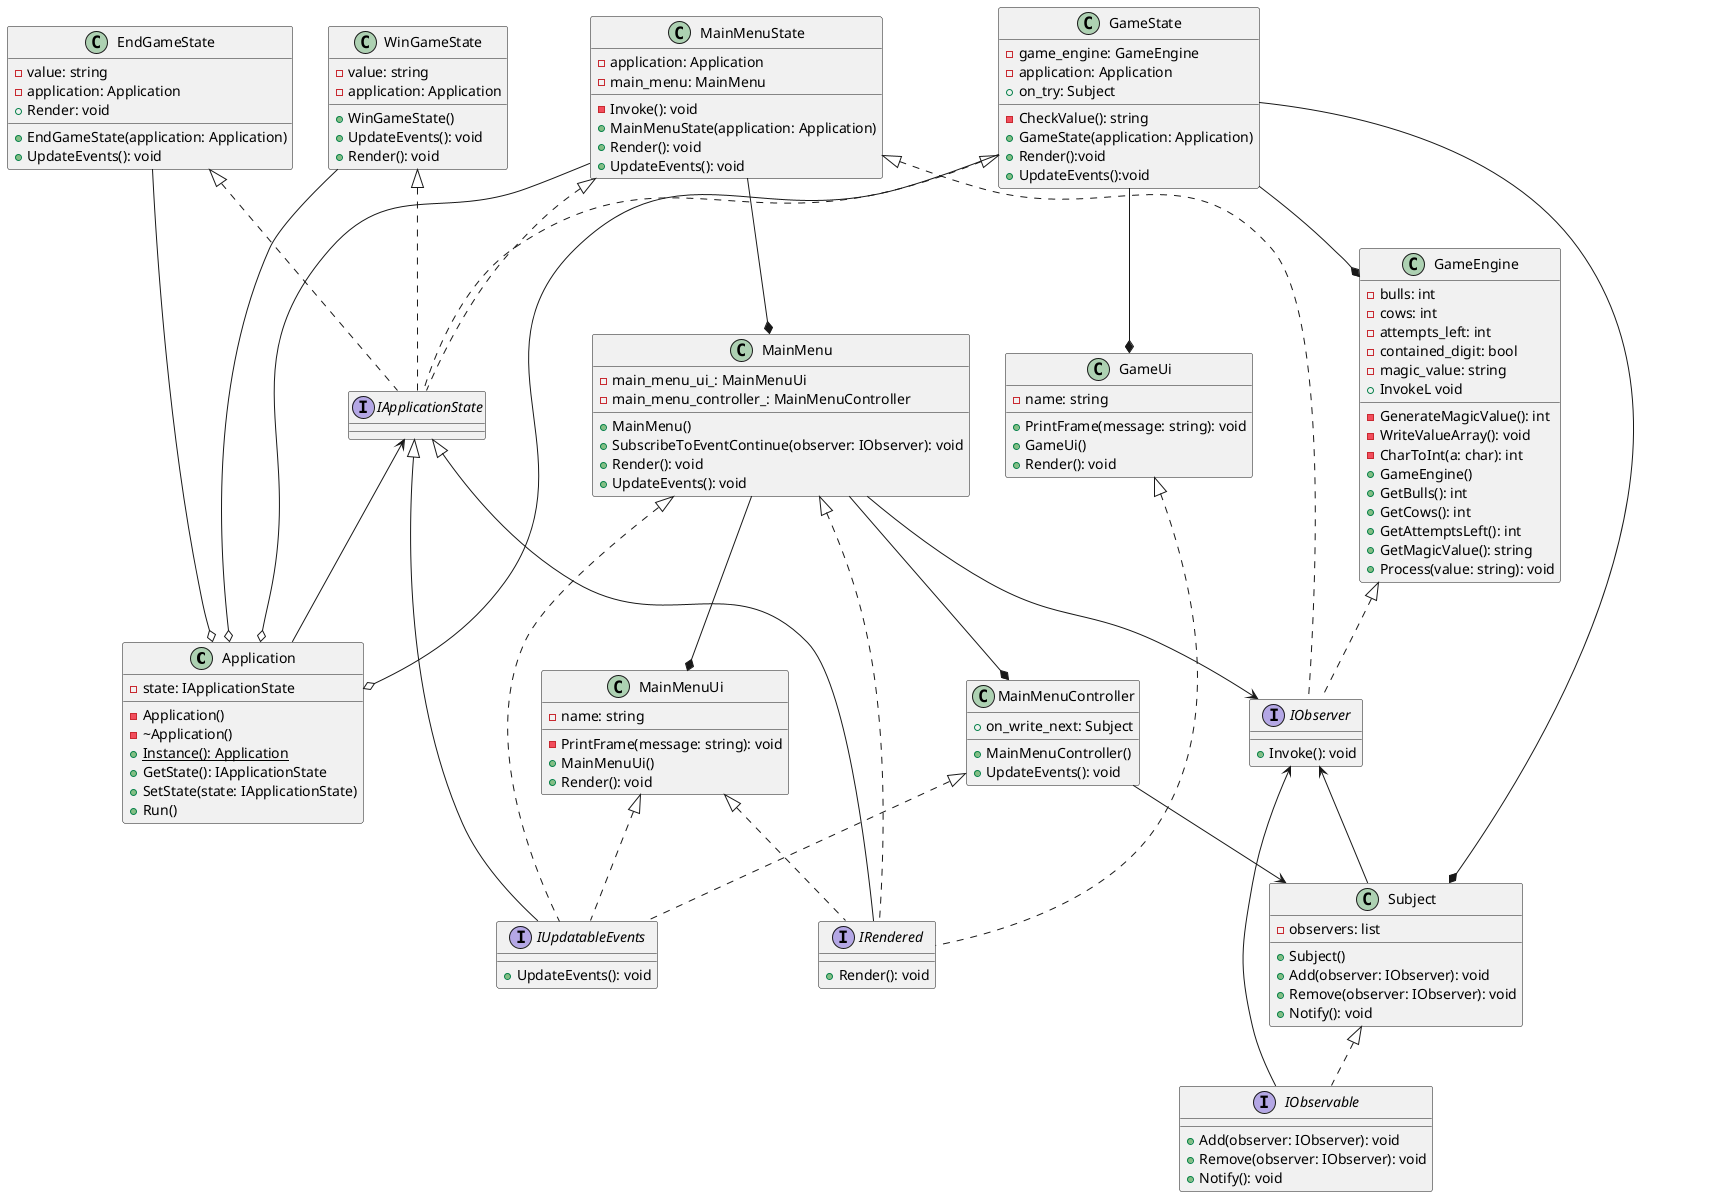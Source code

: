 @startuml
'https://plantuml.com/class-diagram

class Application{
-state: IApplicationState
-Application()
-~Application()
+{static}Instance(): Application
+GetState(): IApplicationState
+SetState(state: IApplicationState)
+Run()
}
class EndGameState{
-value: string
-application: Application
+EndGameState(application: Application)
+UpdateEvents(): void
+Render: void
}
class GameState{
-game_engine: GameEngine
-application: Application
-CheckValue(): string
+on_try: Subject
+GameState(application: Application)
+Render():void
+UpdateEvents():void
}
class MainMenuState{
-application: Application
-main_menu: MainMenu
-Invoke(): void
+MainMenuState(application: Application)
+Render(): void
+UpdateEvents(): void
}
class WinGameState{
-value: string
-application: Application
+WinGameState()
+UpdateEvents(): void
+Render(): void
}
class GameEngine{
-bulls: int
-cows: int
-attempts_left: int
-contained_digit: bool
-magic_value: string
-GenerateMagicValue(): int
-WriteValueArray(): void
-CharToInt(a: char): int
+GameEngine()
+GetBulls(): int
+GetCows(): int
+GetAttemptsLeft(): int
+GetMagicValue(): string
+Process(value: string): void
+InvokeL void
}
interface IApplicationState
interface IObserver{
+Invoke(): void
}
interface IObservable{
+Add(observer: IObserver): void
+Remove(observer: IObserver): void
+Notify(): void
}
interface IRendered{
+Render(): void
}
interface IUpdatableEvents{
+UpdateEvents(): void
}
class Subject{
-observers: list
+Subject()
+Add(observer: IObserver): void
+Remove(observer: IObserver): void
+Notify(): void
}
class MainMenu{
-main_menu_ui_: MainMenuUi
-main_menu_controller_: MainMenuController
+MainMenu()
+SubscribeToEventContinue(observer: IObserver): void
+Render(): void
+UpdateEvents(): void
}
class MainMenuController{
+on_write_next: Subject
+MainMenuController()
+UpdateEvents(): void
}
class GameUi{
-name: string
+PrintFrame(message: string): void
+GameUi()
+Render(): void
}
class MainMenuUi
{
-name: string
-PrintFrame(message: string): void
+MainMenuUi()
+Render(): void
}

MainMenu <|.. IRendered
MainMenu <|.. IUpdatableEvents
MainMenu --* MainMenuUi
MainMenu --* MainMenuController
MainMenu --> IObserver
MainMenuUi <|.. IRendered
MainMenuUi <|.. IUpdatableEvents
MainMenuState <|.. IApplicationState
MainMenuState --o Application
MainMenuState --* MainMenu
MainMenuState <|.. IObserver
MainMenuController <|.. IUpdatableEvents
MainMenuController --> Subject

EndGameState <|.. IApplicationState
EndGameState --o Application
WinGameState <|.. IApplicationState
WinGameState  --o Application
GameState <|.. IApplicationState
GameState --* GameEngine
GameState --o Application
GameState --* Subject
GameState --* GameUi

GameEngine <|.. IObserver
GameUi <|.. IRendered

IApplicationState <|-- IUpdatableEvents
IApplicationState <|-- IRendered

IObservable --> IObserver
IObserver <-- Subject
Subject <|.. IObservable
IApplicationState <-- Application



@enduml
